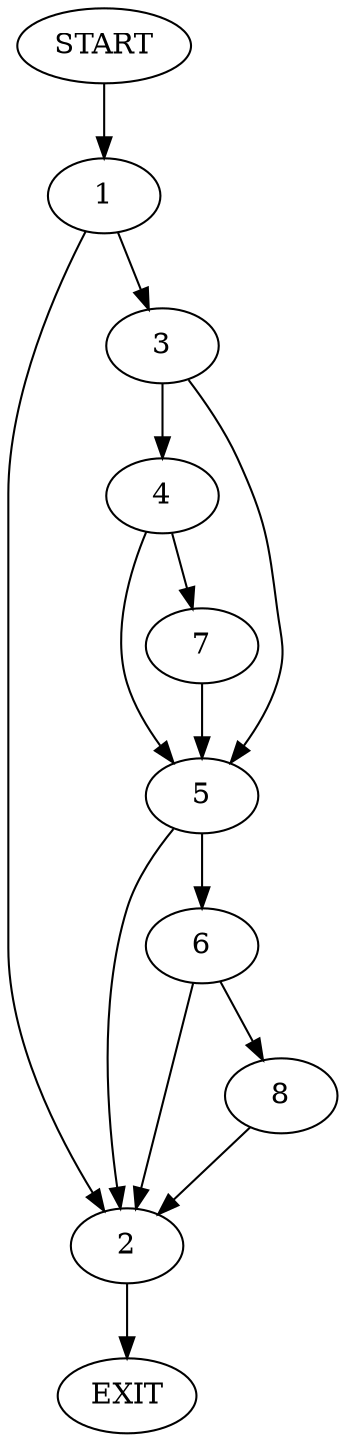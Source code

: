 digraph {
0 [label="START"]
9 [label="EXIT"]
0 -> 1
1 -> 2
1 -> 3
2 -> 9
3 -> 4
3 -> 5
5 -> 6
5 -> 2
4 -> 7
4 -> 5
7 -> 5
6 -> 8
6 -> 2
8 -> 2
}

